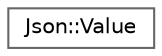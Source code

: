digraph "Graphical Class Hierarchy"
{
 // LATEX_PDF_SIZE
  bgcolor="transparent";
  edge [fontname=Helvetica,fontsize=10,labelfontname=Helvetica,labelfontsize=10];
  node [fontname=Helvetica,fontsize=10,shape=box,height=0.2,width=0.4];
  rankdir="LR";
  Node0 [label="Json::Value",height=0.2,width=0.4,color="grey40", fillcolor="white", style="filled",URL="$class_json_1_1_value.html",tooltip="Represents a JSON value."];
}
